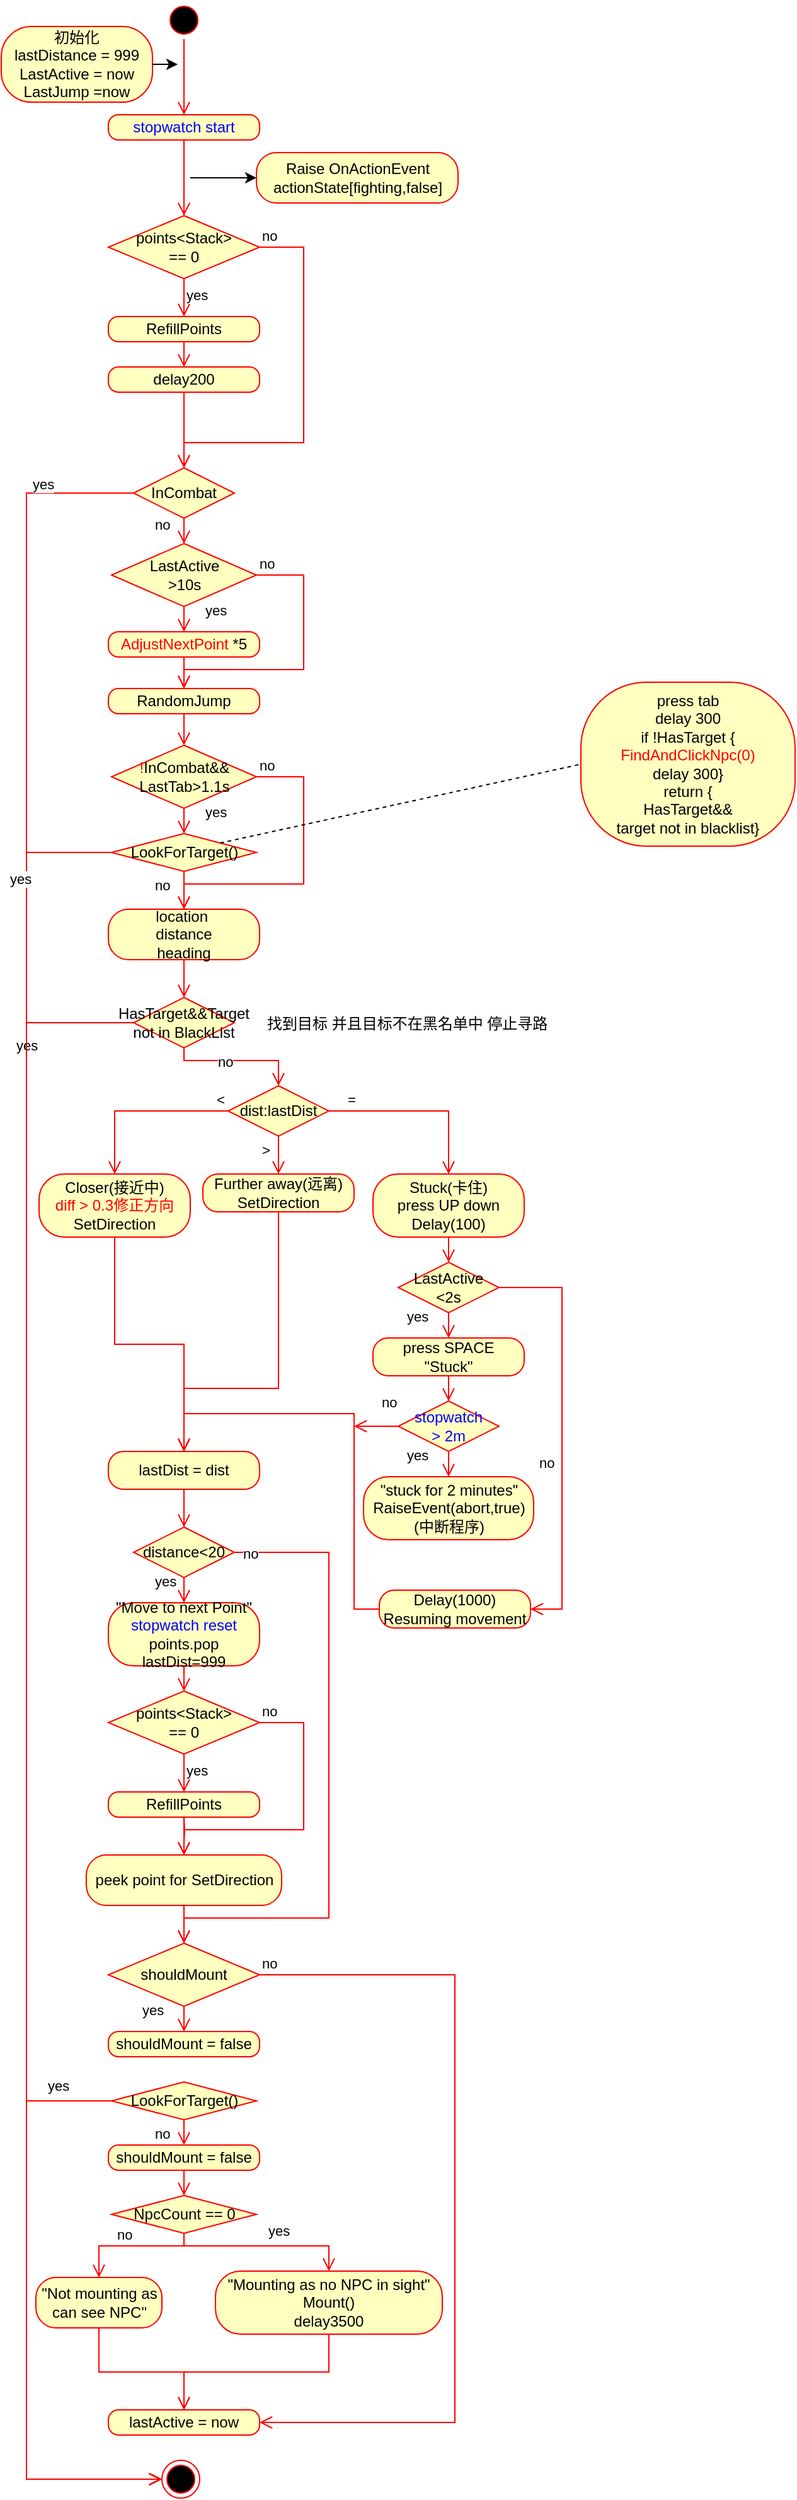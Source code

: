 <mxfile version="20.0.3" type="github">
  <diagram id="ruUxDeCmxzIVBXVWe9Fw" name="Page-1">
    <mxGraphModel dx="1422" dy="1931" grid="1" gridSize="10" guides="1" tooltips="1" connect="1" arrows="1" fold="1" page="1" pageScale="1" pageWidth="827" pageHeight="1169" math="0" shadow="0">
      <root>
        <mxCell id="0" />
        <mxCell id="1" parent="0" />
        <mxCell id="CKXDi1_KfP3rtoAK7Fg_-2" value="" style="ellipse;html=1;shape=startState;fillColor=#000000;strokeColor=#ff0000;" parent="1" vertex="1">
          <mxGeometry x="140" y="-140" width="30" height="30" as="geometry" />
        </mxCell>
        <mxCell id="CKXDi1_KfP3rtoAK7Fg_-3" value="" style="edgeStyle=orthogonalEdgeStyle;html=1;verticalAlign=bottom;endArrow=open;endSize=8;strokeColor=#ff0000;rounded=0;exitX=0.5;exitY=1;exitDx=0;exitDy=0;" parent="1" source="ZnrPJ7wRdeZ2f6bQmehd-1" edge="1">
          <mxGeometry relative="1" as="geometry">
            <mxPoint x="155" y="30" as="targetPoint" />
          </mxGeometry>
        </mxCell>
        <mxCell id="CKXDi1_KfP3rtoAK7Fg_-5" value="Raise&amp;nbsp;OnActionEvent&lt;br&gt;actionState[fighting,false]" style="rounded=1;whiteSpace=wrap;html=1;arcSize=40;fontColor=#000000;fillColor=#ffffc0;strokeColor=#ff0000;" parent="1" vertex="1">
          <mxGeometry x="212.5" y="-20" width="160" height="40" as="geometry" />
        </mxCell>
        <mxCell id="CKXDi1_KfP3rtoAK7Fg_-7" value="points&amp;lt;Stack&amp;gt; &lt;br&gt;== 0" style="rhombus;whiteSpace=wrap;html=1;fillColor=#ffffc0;strokeColor=#ff0000;" parent="1" vertex="1">
          <mxGeometry x="95" y="30" width="120" height="50" as="geometry" />
        </mxCell>
        <mxCell id="CKXDi1_KfP3rtoAK7Fg_-8" value="no" style="edgeStyle=orthogonalEdgeStyle;html=1;align=left;verticalAlign=bottom;endArrow=open;endSize=8;strokeColor=#ff0000;rounded=0;entryX=0.5;entryY=0;entryDx=0;entryDy=0;" parent="1" source="CKXDi1_KfP3rtoAK7Fg_-7" target="CKXDi1_KfP3rtoAK7Fg_-20" edge="1">
          <mxGeometry x="-1" relative="1" as="geometry">
            <mxPoint x="300" y="140" as="targetPoint" />
            <Array as="points">
              <mxPoint x="250" y="55" />
              <mxPoint x="250" y="210" />
              <mxPoint x="155" y="210" />
            </Array>
          </mxGeometry>
        </mxCell>
        <mxCell id="CKXDi1_KfP3rtoAK7Fg_-9" value="yes" style="edgeStyle=orthogonalEdgeStyle;html=1;align=left;verticalAlign=top;endArrow=open;endSize=8;strokeColor=#ff0000;rounded=0;entryX=0.5;entryY=0;entryDx=0;entryDy=0;" parent="1" source="CKXDi1_KfP3rtoAK7Fg_-7" target="CKXDi1_KfP3rtoAK7Fg_-10" edge="1">
          <mxGeometry x="-1" relative="1" as="geometry">
            <mxPoint x="155" y="140" as="targetPoint" />
          </mxGeometry>
        </mxCell>
        <mxCell id="CKXDi1_KfP3rtoAK7Fg_-10" value="RefillPoints" style="rounded=1;whiteSpace=wrap;html=1;arcSize=40;fontColor=#000000;fillColor=#ffffc0;strokeColor=#ff0000;" parent="1" vertex="1">
          <mxGeometry x="95" y="110" width="120" height="20" as="geometry" />
        </mxCell>
        <mxCell id="CKXDi1_KfP3rtoAK7Fg_-15" value="" style="edgeStyle=orthogonalEdgeStyle;html=1;verticalAlign=bottom;endArrow=open;endSize=8;strokeColor=#ff0000;rounded=0;entryX=0.5;entryY=0;entryDx=0;entryDy=0;entryPerimeter=0;exitX=0.5;exitY=1;exitDx=0;exitDy=0;" parent="1" edge="1" target="CKXDi1_KfP3rtoAK7Fg_-20" source="ZnrPJ7wRdeZ2f6bQmehd-5">
          <mxGeometry relative="1" as="geometry">
            <mxPoint x="155" y="220" as="targetPoint" />
            <mxPoint x="155" y="200" as="sourcePoint" />
          </mxGeometry>
        </mxCell>
        <mxCell id="CKXDi1_KfP3rtoAK7Fg_-20" value="InCombat" style="rhombus;whiteSpace=wrap;html=1;fillColor=#ffffc0;strokeColor=#ff0000;" parent="1" vertex="1">
          <mxGeometry x="115" y="230" width="80" height="40" as="geometry" />
        </mxCell>
        <mxCell id="CKXDi1_KfP3rtoAK7Fg_-21" value="no" style="edgeStyle=orthogonalEdgeStyle;html=1;align=left;verticalAlign=bottom;endArrow=open;endSize=8;strokeColor=#ff0000;rounded=0;entryX=0.5;entryY=0;entryDx=0;entryDy=0;" parent="1" source="CKXDi1_KfP3rtoAK7Fg_-20" target="CKXDi1_KfP3rtoAK7Fg_-24" edge="1">
          <mxGeometry x="0.333" y="-25" relative="1" as="geometry">
            <mxPoint x="290" y="330" as="targetPoint" />
            <Array as="points" />
            <mxPoint as="offset" />
          </mxGeometry>
        </mxCell>
        <mxCell id="CKXDi1_KfP3rtoAK7Fg_-22" value="yes" style="edgeStyle=orthogonalEdgeStyle;html=1;align=left;verticalAlign=top;endArrow=open;endSize=8;strokeColor=#ff0000;rounded=0;exitX=0;exitY=0.5;exitDx=0;exitDy=0;" parent="1" source="CKXDi1_KfP3rtoAK7Fg_-20" target="CKXDi1_KfP3rtoAK7Fg_-23" edge="1">
          <mxGeometry x="-0.907" y="-20" relative="1" as="geometry">
            <mxPoint x="50" y="230" as="targetPoint" />
            <Array as="points">
              <mxPoint x="30" y="250" />
              <mxPoint x="30" y="1825" />
            </Array>
            <mxPoint as="offset" />
          </mxGeometry>
        </mxCell>
        <mxCell id="CKXDi1_KfP3rtoAK7Fg_-23" value="" style="ellipse;html=1;shape=endState;fillColor=#000000;strokeColor=#ff0000;" parent="1" vertex="1">
          <mxGeometry x="137.5" y="1810" width="30" height="30" as="geometry" />
        </mxCell>
        <mxCell id="CKXDi1_KfP3rtoAK7Fg_-24" value="LastActive&lt;br&gt;&amp;gt;10s" style="rhombus;whiteSpace=wrap;html=1;fillColor=#ffffc0;strokeColor=#ff0000;" parent="1" vertex="1">
          <mxGeometry x="97.5" y="290" width="115" height="50" as="geometry" />
        </mxCell>
        <mxCell id="CKXDi1_KfP3rtoAK7Fg_-27" value="&lt;font color=&quot;#ff0000&quot;&gt;AdjustNextPoint&lt;/font&gt; *5" style="rounded=1;whiteSpace=wrap;html=1;arcSize=40;fontColor=#000000;fillColor=#ffffc0;strokeColor=#ff0000;" parent="1" vertex="1">
          <mxGeometry x="95" y="360" width="120" height="20" as="geometry" />
        </mxCell>
        <mxCell id="CKXDi1_KfP3rtoAK7Fg_-29" value="RandomJump" style="rounded=1;whiteSpace=wrap;html=1;arcSize=40;fontColor=#000000;fillColor=#ffffc0;strokeColor=#ff0000;" parent="1" vertex="1">
          <mxGeometry x="95" y="405" width="120" height="20" as="geometry" />
        </mxCell>
        <mxCell id="CKXDi1_KfP3rtoAK7Fg_-30" value="" style="edgeStyle=orthogonalEdgeStyle;html=1;verticalAlign=bottom;endArrow=open;endSize=8;strokeColor=#ff0000;rounded=0;entryX=0.5;entryY=0;entryDx=0;entryDy=0;exitX=0.5;exitY=1;exitDx=0;exitDy=0;" parent="1" source="CKXDi1_KfP3rtoAK7Fg_-27" target="CKXDi1_KfP3rtoAK7Fg_-29" edge="1">
          <mxGeometry relative="1" as="geometry">
            <mxPoint x="165" y="370" as="targetPoint" />
            <mxPoint x="165" y="350" as="sourcePoint" />
          </mxGeometry>
        </mxCell>
        <mxCell id="CKXDi1_KfP3rtoAK7Fg_-31" value="&lt;font color=&quot;#ff0000&quot;&gt;!&lt;/font&gt;InCombat&amp;amp;&amp;amp;&lt;br&gt;LastTab&amp;gt;1.1s" style="rhombus;whiteSpace=wrap;html=1;fillColor=#ffffc0;strokeColor=#ff0000;" parent="1" vertex="1">
          <mxGeometry x="97.5" y="450" width="115" height="50" as="geometry" />
        </mxCell>
        <mxCell id="CKXDi1_KfP3rtoAK7Fg_-33" value="" style="edgeStyle=orthogonalEdgeStyle;html=1;verticalAlign=bottom;endArrow=open;endSize=8;strokeColor=#ff0000;rounded=0;entryX=0.5;entryY=0;entryDx=0;entryDy=0;exitX=0.5;exitY=1;exitDx=0;exitDy=0;" parent="1" source="CKXDi1_KfP3rtoAK7Fg_-29" target="CKXDi1_KfP3rtoAK7Fg_-31" edge="1">
          <mxGeometry relative="1" as="geometry">
            <mxPoint x="165" y="415" as="targetPoint" />
            <mxPoint x="165" y="390" as="sourcePoint" />
          </mxGeometry>
        </mxCell>
        <mxCell id="CKXDi1_KfP3rtoAK7Fg_-35" value="HasTarget&amp;amp;&amp;amp;Target not in BlackList" style="rhombus;whiteSpace=wrap;html=1;fillColor=#ffffc0;strokeColor=#ff0000;" parent="1" vertex="1">
          <mxGeometry x="115" y="650" width="80" height="40" as="geometry" />
        </mxCell>
        <mxCell id="CKXDi1_KfP3rtoAK7Fg_-36" value="yes" style="edgeStyle=orthogonalEdgeStyle;html=1;align=left;verticalAlign=top;endArrow=open;endSize=8;strokeColor=#ff0000;rounded=0;exitX=0;exitY=0.5;exitDx=0;exitDy=0;entryX=0;entryY=0.5;entryDx=0;entryDy=0;" parent="1" source="CKXDi1_KfP3rtoAK7Fg_-35" target="CKXDi1_KfP3rtoAK7Fg_-23" edge="1">
          <mxGeometry x="-0.867" y="-10" relative="1" as="geometry">
            <mxPoint x="140" y="805" as="targetPoint" />
            <mxPoint x="125" y="250" as="sourcePoint" />
            <Array as="points">
              <mxPoint x="30" y="670" />
              <mxPoint x="30" y="1825" />
            </Array>
            <mxPoint as="offset" />
          </mxGeometry>
        </mxCell>
        <mxCell id="CKXDi1_KfP3rtoAK7Fg_-37" value="no" style="edgeStyle=orthogonalEdgeStyle;html=1;align=left;verticalAlign=bottom;endArrow=open;endSize=8;strokeColor=#ff0000;rounded=0;exitX=0.5;exitY=1;exitDx=0;exitDy=0;entryX=0.5;entryY=0;entryDx=0;entryDy=0;" parent="1" source="CKXDi1_KfP3rtoAK7Fg_-35" target="CKXDi1_KfP3rtoAK7Fg_-47" edge="1">
          <mxGeometry x="-0.333" y="-10" relative="1" as="geometry">
            <mxPoint x="230" y="710" as="targetPoint" />
            <mxPoint x="225" y="135" as="sourcePoint" />
            <Array as="points">
              <mxPoint x="155" y="700" />
              <mxPoint x="230" y="700" />
            </Array>
            <mxPoint as="offset" />
          </mxGeometry>
        </mxCell>
        <mxCell id="CKXDi1_KfP3rtoAK7Fg_-38" value="location&amp;nbsp;&lt;br&gt;distance&lt;br&gt;heading" style="rounded=1;whiteSpace=wrap;html=1;arcSize=40;fontColor=#000000;fillColor=#ffffc0;strokeColor=#ff0000;" parent="1" vertex="1">
          <mxGeometry x="95" y="580" width="120" height="40" as="geometry" />
        </mxCell>
        <mxCell id="CKXDi1_KfP3rtoAK7Fg_-40" value="" style="edgeStyle=orthogonalEdgeStyle;html=1;verticalAlign=bottom;endArrow=open;endSize=8;strokeColor=#ff0000;rounded=0;entryX=0.5;entryY=0;entryDx=0;entryDy=0;exitX=0.5;exitY=1;exitDx=0;exitDy=0;" parent="1" source="CKXDi1_KfP3rtoAK7Fg_-38" target="CKXDi1_KfP3rtoAK7Fg_-35" edge="1">
          <mxGeometry relative="1" as="geometry">
            <mxPoint x="175" y="540" as="targetPoint" />
            <mxPoint x="175" y="520" as="sourcePoint" />
          </mxGeometry>
        </mxCell>
        <mxCell id="CKXDi1_KfP3rtoAK7Fg_-41" value="" style="endArrow=classic;html=1;rounded=0;entryX=0;entryY=0.5;entryDx=0;entryDy=0;" parent="1" target="CKXDi1_KfP3rtoAK7Fg_-5" edge="1">
          <mxGeometry width="50" height="50" relative="1" as="geometry">
            <mxPoint x="160" as="sourcePoint" />
            <mxPoint x="560" y="100" as="targetPoint" />
            <Array as="points">
              <mxPoint x="170" />
            </Array>
          </mxGeometry>
        </mxCell>
        <mxCell id="CKXDi1_KfP3rtoAK7Fg_-42" value="初始化&lt;br&gt;lastDistance = 999&lt;br&gt;LastActive = now&lt;br&gt;LastJump =now" style="rounded=1;whiteSpace=wrap;html=1;arcSize=40;fontColor=#000000;fillColor=#ffffc0;strokeColor=#ff0000;" parent="1" vertex="1">
          <mxGeometry x="10" y="-120" width="120" height="60" as="geometry" />
        </mxCell>
        <mxCell id="CKXDi1_KfP3rtoAK7Fg_-43" value="" style="endArrow=classic;html=1;rounded=0;exitX=1;exitY=0.5;exitDx=0;exitDy=0;" parent="1" source="CKXDi1_KfP3rtoAK7Fg_-42" edge="1">
          <mxGeometry width="50" height="50" relative="1" as="geometry">
            <mxPoint x="170" as="sourcePoint" />
            <mxPoint x="150" y="-90" as="targetPoint" />
          </mxGeometry>
        </mxCell>
        <mxCell id="CKXDi1_KfP3rtoAK7Fg_-44" value="Further away(远离)&lt;br&gt;SetDirection" style="rounded=1;whiteSpace=wrap;html=1;arcSize=40;fontColor=#000000;fillColor=#ffffc0;strokeColor=#ff0000;" parent="1" vertex="1">
          <mxGeometry x="170" y="790" width="120" height="30" as="geometry" />
        </mxCell>
        <mxCell id="CKXDi1_KfP3rtoAK7Fg_-47" value="dist:lastDist" style="rhombus;whiteSpace=wrap;html=1;fillColor=#ffffc0;strokeColor=#ff0000;" parent="1" vertex="1">
          <mxGeometry x="190" y="720" width="80" height="40" as="geometry" />
        </mxCell>
        <mxCell id="CKXDi1_KfP3rtoAK7Fg_-48" value="&amp;gt;" style="edgeStyle=orthogonalEdgeStyle;html=1;align=left;verticalAlign=bottom;endArrow=open;endSize=8;strokeColor=#ff0000;rounded=0;exitX=0.5;exitY=1;exitDx=0;exitDy=0;" parent="1" source="CKXDi1_KfP3rtoAK7Fg_-47" edge="1">
          <mxGeometry x="0.333" y="-15" relative="1" as="geometry">
            <mxPoint x="230" y="790" as="targetPoint" />
            <mxPoint x="240" y="700" as="sourcePoint" />
            <Array as="points">
              <mxPoint x="230" y="790" />
              <mxPoint x="230" y="790" />
            </Array>
            <mxPoint as="offset" />
          </mxGeometry>
        </mxCell>
        <mxCell id="CKXDi1_KfP3rtoAK7Fg_-49" value="=" style="edgeStyle=orthogonalEdgeStyle;html=1;align=left;verticalAlign=bottom;endArrow=open;endSize=8;strokeColor=#ff0000;rounded=0;exitX=1;exitY=0.5;exitDx=0;exitDy=0;entryX=0.5;entryY=0;entryDx=0;entryDy=0;" parent="1" source="CKXDi1_KfP3rtoAK7Fg_-47" target="CKXDi1_KfP3rtoAK7Fg_-51" edge="1">
          <mxGeometry x="-0.818" relative="1" as="geometry">
            <mxPoint x="315" y="840" as="targetPoint" />
            <mxPoint x="240" y="770" as="sourcePoint" />
            <Array as="points">
              <mxPoint x="365" y="740" />
            </Array>
            <mxPoint as="offset" />
          </mxGeometry>
        </mxCell>
        <mxCell id="CKXDi1_KfP3rtoAK7Fg_-51" value="Stuck(卡住)&lt;br&gt;press UP down&lt;br&gt;Delay(100)" style="rounded=1;whiteSpace=wrap;html=1;arcSize=40;fontColor=#000000;fillColor=#ffffc0;strokeColor=#ff0000;" parent="1" vertex="1">
          <mxGeometry x="305" y="790" width="120" height="50" as="geometry" />
        </mxCell>
        <mxCell id="CKXDi1_KfP3rtoAK7Fg_-52" value="LastActive&lt;br&gt;&amp;lt;2s" style="rhombus;whiteSpace=wrap;html=1;fillColor=#ffffc0;strokeColor=#ff0000;" parent="1" vertex="1">
          <mxGeometry x="325" y="860" width="80" height="40" as="geometry" />
        </mxCell>
        <mxCell id="CKXDi1_KfP3rtoAK7Fg_-54" value="yes" style="edgeStyle=orthogonalEdgeStyle;html=1;align=left;verticalAlign=top;endArrow=open;endSize=8;strokeColor=#ff0000;rounded=0;exitX=0.5;exitY=1;exitDx=0;exitDy=0;entryX=0.5;entryY=0;entryDx=0;entryDy=0;" parent="1" source="CKXDi1_KfP3rtoAK7Fg_-52" target="CKXDi1_KfP3rtoAK7Fg_-55" edge="1">
          <mxGeometry x="-1" y="-36" relative="1" as="geometry">
            <mxPoint x="225" y="1065" as="targetPoint" />
            <mxPoint x="200" y="680" as="sourcePoint" />
            <Array as="points" />
            <mxPoint x="1" y="-10" as="offset" />
          </mxGeometry>
        </mxCell>
        <mxCell id="CKXDi1_KfP3rtoAK7Fg_-55" value="press SPACE&lt;br&gt;&quot;Stuck&quot;" style="rounded=1;whiteSpace=wrap;html=1;arcSize=40;fontColor=#000000;fillColor=#ffffc0;strokeColor=#ff0000;" parent="1" vertex="1">
          <mxGeometry x="305" y="920" width="120" height="30" as="geometry" />
        </mxCell>
        <mxCell id="CKXDi1_KfP3rtoAK7Fg_-57" value="Delay(1000)&lt;br&gt;Resuming movement" style="rounded=1;whiteSpace=wrap;html=1;arcSize=40;fontColor=#000000;fillColor=#ffffc0;strokeColor=#ff0000;" parent="1" vertex="1">
          <mxGeometry x="310" y="1120" width="120" height="30" as="geometry" />
        </mxCell>
        <mxCell id="CKXDi1_KfP3rtoAK7Fg_-58" value="no" style="edgeStyle=orthogonalEdgeStyle;html=1;align=left;verticalAlign=bottom;endArrow=open;endSize=8;strokeColor=#ff0000;rounded=0;entryX=1;entryY=0.5;entryDx=0;entryDy=0;exitX=1;exitY=0.5;exitDx=0;exitDy=0;" parent="1" source="CKXDi1_KfP3rtoAK7Fg_-52" target="CKXDi1_KfP3rtoAK7Fg_-57" edge="1">
          <mxGeometry x="0.198" y="-20" relative="1" as="geometry">
            <mxPoint x="455" y="970" as="targetPoint" />
            <mxPoint x="410" y="880" as="sourcePoint" />
            <Array as="points">
              <mxPoint x="455" y="880" />
              <mxPoint x="455" y="1135" />
            </Array>
            <mxPoint as="offset" />
          </mxGeometry>
        </mxCell>
        <mxCell id="CKXDi1_KfP3rtoAK7Fg_-59" value="&amp;lt;" style="edgeStyle=orthogonalEdgeStyle;html=1;align=left;verticalAlign=bottom;endArrow=open;endSize=8;strokeColor=#ff0000;rounded=0;exitX=0;exitY=0.5;exitDx=0;exitDy=0;entryX=0.5;entryY=0;entryDx=0;entryDy=0;" parent="1" source="CKXDi1_KfP3rtoAK7Fg_-47" target="CKXDi1_KfP3rtoAK7Fg_-60" edge="1">
          <mxGeometry x="-0.844" relative="1" as="geometry">
            <mxPoint x="120" y="780" as="targetPoint" />
            <mxPoint x="280" y="750" as="sourcePoint" />
            <Array as="points">
              <mxPoint x="100" y="740" />
            </Array>
            <mxPoint as="offset" />
          </mxGeometry>
        </mxCell>
        <mxCell id="CKXDi1_KfP3rtoAK7Fg_-60" value="Closer(接近中)&lt;br&gt;&lt;font color=&quot;#ff0000&quot;&gt;diff &amp;gt; 0.3修正方向&lt;/font&gt;&lt;br&gt;SetDirection" style="rounded=1;whiteSpace=wrap;html=1;arcSize=40;fontColor=#000000;fillColor=#ffffc0;strokeColor=#ff0000;" parent="1" vertex="1">
          <mxGeometry x="40" y="790" width="120" height="50" as="geometry" />
        </mxCell>
        <mxCell id="CKXDi1_KfP3rtoAK7Fg_-61" value="lastDist =&amp;nbsp;dist" style="rounded=1;whiteSpace=wrap;html=1;arcSize=40;fontColor=#000000;fillColor=#ffffc0;strokeColor=#ff0000;" parent="1" vertex="1">
          <mxGeometry x="95" y="1010" width="120" height="30" as="geometry" />
        </mxCell>
        <mxCell id="CKXDi1_KfP3rtoAK7Fg_-64" value="" style="edgeStyle=orthogonalEdgeStyle;html=1;verticalAlign=bottom;endArrow=open;endSize=8;strokeColor=#ff0000;rounded=0;fontColor=#FF0000;exitX=0.5;exitY=1;exitDx=0;exitDy=0;entryX=0.5;entryY=0;entryDx=0;entryDy=0;" parent="1" source="CKXDi1_KfP3rtoAK7Fg_-60" target="CKXDi1_KfP3rtoAK7Fg_-61" edge="1">
          <mxGeometry relative="1" as="geometry">
            <mxPoint x="340" y="1140" as="targetPoint" />
            <mxPoint x="340" y="1070" as="sourcePoint" />
          </mxGeometry>
        </mxCell>
        <mxCell id="CKXDi1_KfP3rtoAK7Fg_-65" value="" style="edgeStyle=orthogonalEdgeStyle;html=1;verticalAlign=bottom;endArrow=open;endSize=8;strokeColor=#ff0000;rounded=0;fontColor=#FF0000;exitX=0.5;exitY=1;exitDx=0;exitDy=0;entryX=0.5;entryY=0;entryDx=0;entryDy=0;" parent="1" source="CKXDi1_KfP3rtoAK7Fg_-44" target="CKXDi1_KfP3rtoAK7Fg_-61" edge="1">
          <mxGeometry relative="1" as="geometry">
            <mxPoint x="350" y="1150" as="targetPoint" />
            <mxPoint x="350" y="1080" as="sourcePoint" />
            <Array as="points">
              <mxPoint x="230" y="960" />
              <mxPoint x="155" y="960" />
            </Array>
          </mxGeometry>
        </mxCell>
        <mxCell id="CKXDi1_KfP3rtoAK7Fg_-66" value="" style="edgeStyle=orthogonalEdgeStyle;html=1;verticalAlign=bottom;endArrow=open;endSize=8;strokeColor=#ff0000;rounded=0;fontColor=#FF0000;exitX=0;exitY=0.5;exitDx=0;exitDy=0;" parent="1" source="CKXDi1_KfP3rtoAK7Fg_-57" target="CKXDi1_KfP3rtoAK7Fg_-61" edge="1">
          <mxGeometry relative="1" as="geometry">
            <mxPoint x="170" y="980" as="targetPoint" />
            <mxPoint x="360" y="1090" as="sourcePoint" />
            <Array as="points">
              <mxPoint x="290" y="1135" />
              <mxPoint x="290" y="980" />
              <mxPoint x="155" y="980" />
            </Array>
          </mxGeometry>
        </mxCell>
        <mxCell id="CKXDi1_KfP3rtoAK7Fg_-68" value="&quot;Move to next Point&quot;&lt;br&gt;&lt;font color=&quot;#0000ff&quot;&gt;stopwatch reset&lt;/font&gt;&lt;br&gt;points.pop&lt;br&gt;lastDist=999" style="rounded=1;whiteSpace=wrap;html=1;arcSize=40;fontColor=#000000;fillColor=#ffffc0;strokeColor=#ff0000;" parent="1" vertex="1">
          <mxGeometry x="95" y="1130" width="120" height="50" as="geometry" />
        </mxCell>
        <mxCell id="HTAWQPIuiPFo6x15-_HH-1" value="distance&amp;lt;20" style="rhombus;whiteSpace=wrap;html=1;fillColor=#ffffc0;strokeColor=#ff0000;" parent="1" vertex="1">
          <mxGeometry x="115" y="1070" width="80" height="40" as="geometry" />
        </mxCell>
        <mxCell id="HTAWQPIuiPFo6x15-_HH-3" value="yes" style="edgeStyle=orthogonalEdgeStyle;html=1;align=left;verticalAlign=top;endArrow=open;endSize=8;strokeColor=#ff0000;rounded=0;exitX=0.5;exitY=1;exitDx=0;exitDy=0;entryX=0.5;entryY=0;entryDx=0;entryDy=0;" parent="1" source="HTAWQPIuiPFo6x15-_HH-1" target="CKXDi1_KfP3rtoAK7Fg_-68" edge="1">
          <mxGeometry x="-1" y="-27" relative="1" as="geometry">
            <mxPoint x="152.5" y="1335" as="targetPoint" />
            <mxPoint x="125" y="680" as="sourcePoint" />
            <Array as="points">
              <mxPoint x="155" y="1120" />
              <mxPoint x="155" y="1120" />
            </Array>
            <mxPoint x="2" y="-10" as="offset" />
          </mxGeometry>
        </mxCell>
        <mxCell id="HTAWQPIuiPFo6x15-_HH-4" value="" style="edgeStyle=orthogonalEdgeStyle;html=1;verticalAlign=bottom;endArrow=open;endSize=8;strokeColor=#ff0000;rounded=0;fontColor=#FF0000;exitX=0.5;exitY=1;exitDx=0;exitDy=0;entryX=0.5;entryY=0;entryDx=0;entryDy=0;" parent="1" source="CKXDi1_KfP3rtoAK7Fg_-61" target="HTAWQPIuiPFo6x15-_HH-1" edge="1">
          <mxGeometry relative="1" as="geometry">
            <mxPoint x="165" y="1020" as="targetPoint" />
            <mxPoint x="240" y="830" as="sourcePoint" />
            <Array as="points">
              <mxPoint x="155" y="1060" />
              <mxPoint x="155" y="1060" />
            </Array>
          </mxGeometry>
        </mxCell>
        <mxCell id="HTAWQPIuiPFo6x15-_HH-5" value="no" style="edgeStyle=orthogonalEdgeStyle;html=1;align=left;verticalAlign=bottom;endArrow=open;endSize=8;strokeColor=#ff0000;rounded=0;exitX=1;exitY=0.5;exitDx=0;exitDy=0;entryX=0.5;entryY=0;entryDx=0;entryDy=0;" parent="1" source="HTAWQPIuiPFo6x15-_HH-1" target="ZnrPJ7wRdeZ2f6bQmehd-26" edge="1">
          <mxGeometry x="-0.982" y="-10" relative="1" as="geometry">
            <mxPoint x="220" y="1330" as="targetPoint" />
            <mxPoint x="409" y="894" as="sourcePoint" />
            <Array as="points">
              <mxPoint x="270" y="1090" />
              <mxPoint x="270" y="1380" />
              <mxPoint x="155" y="1380" />
            </Array>
            <mxPoint as="offset" />
          </mxGeometry>
        </mxCell>
        <mxCell id="HTAWQPIuiPFo6x15-_HH-6" value="points&amp;lt;Stack&amp;gt; &lt;br&gt;== 0" style="rhombus;whiteSpace=wrap;html=1;fillColor=#ffffc0;strokeColor=#ff0000;" parent="1" vertex="1">
          <mxGeometry x="95" y="1200" width="120" height="50" as="geometry" />
        </mxCell>
        <mxCell id="HTAWQPIuiPFo6x15-_HH-7" value="no" style="edgeStyle=orthogonalEdgeStyle;html=1;align=left;verticalAlign=bottom;endArrow=open;endSize=8;strokeColor=#ff0000;rounded=0;startArrow=none;exitX=1;exitY=0.5;exitDx=0;exitDy=0;" parent="1" source="HTAWQPIuiPFo6x15-_HH-6" edge="1">
          <mxGeometry x="-1" relative="1" as="geometry">
            <mxPoint x="155" y="1330" as="targetPoint" />
            <Array as="points">
              <mxPoint x="250" y="1225" />
              <mxPoint x="250" y="1310" />
            </Array>
            <mxPoint x="220" y="1220" as="sourcePoint" />
          </mxGeometry>
        </mxCell>
        <mxCell id="HTAWQPIuiPFo6x15-_HH-8" value="yes" style="edgeStyle=orthogonalEdgeStyle;html=1;align=left;verticalAlign=top;endArrow=open;endSize=8;strokeColor=#ff0000;rounded=0;entryX=0.5;entryY=0;entryDx=0;entryDy=0;" parent="1" source="HTAWQPIuiPFo6x15-_HH-6" target="HTAWQPIuiPFo6x15-_HH-9" edge="1">
          <mxGeometry x="-1" relative="1" as="geometry">
            <mxPoint x="157.5" y="1310" as="targetPoint" />
          </mxGeometry>
        </mxCell>
        <mxCell id="HTAWQPIuiPFo6x15-_HH-9" value="RefillPoints" style="rounded=1;whiteSpace=wrap;html=1;arcSize=40;fontColor=#000000;fillColor=#ffffc0;strokeColor=#ff0000;" parent="1" vertex="1">
          <mxGeometry x="95" y="1280" width="120" height="20" as="geometry" />
        </mxCell>
        <mxCell id="HTAWQPIuiPFo6x15-_HH-10" value="" style="edgeStyle=orthogonalEdgeStyle;html=1;verticalAlign=bottom;endArrow=open;endSize=8;strokeColor=#ff0000;rounded=0;fontColor=#FF0000;exitX=0.5;exitY=1;exitDx=0;exitDy=0;entryX=0.5;entryY=0;entryDx=0;entryDy=0;" parent="1" source="CKXDi1_KfP3rtoAK7Fg_-68" target="HTAWQPIuiPFo6x15-_HH-6" edge="1">
          <mxGeometry relative="1" as="geometry">
            <mxPoint x="154.5" y="1210" as="targetPoint" />
            <mxPoint x="154.5" y="1180" as="sourcePoint" />
            <Array as="points">
              <mxPoint x="155" y="1200" />
              <mxPoint x="155" y="1200" />
            </Array>
          </mxGeometry>
        </mxCell>
        <mxCell id="HTAWQPIuiPFo6x15-_HH-11" value="lastActive = now" style="rounded=1;whiteSpace=wrap;html=1;arcSize=40;fontColor=#000000;fillColor=#ffffc0;strokeColor=#ff0000;" parent="1" vertex="1">
          <mxGeometry x="95" y="1770" width="120" height="20" as="geometry" />
        </mxCell>
        <mxCell id="HTAWQPIuiPFo6x15-_HH-13" value="peek point for SetDirection" style="rounded=1;whiteSpace=wrap;html=1;arcSize=40;fontColor=#000000;fillColor=#ffffc0;strokeColor=#ff0000;" parent="1" vertex="1">
          <mxGeometry x="77.5" y="1330" width="155" height="40" as="geometry" />
        </mxCell>
        <mxCell id="u_6vggPgkST0EcEu8lMY-1" value="找到目标 并且目标不在黑名单中 停止寻路" style="text;strokeColor=none;fillColor=none;align=left;verticalAlign=top;spacingLeft=4;spacingRight=4;overflow=hidden;rotatable=0;points=[[0,0.5],[1,0.5]];portConstraint=eastwest;" parent="1" vertex="1">
          <mxGeometry x="215" y="657" width="235" height="26" as="geometry" />
        </mxCell>
        <mxCell id="ZnrPJ7wRdeZ2f6bQmehd-1" value="&lt;font color=&quot;#0000ff&quot;&gt;stopwatch start&lt;/font&gt;" style="rounded=1;whiteSpace=wrap;html=1;arcSize=40;fontColor=#000000;fillColor=#ffffc0;strokeColor=#ff0000;" vertex="1" parent="1">
          <mxGeometry x="95" y="-50" width="120" height="20" as="geometry" />
        </mxCell>
        <mxCell id="ZnrPJ7wRdeZ2f6bQmehd-2" value="" style="edgeStyle=orthogonalEdgeStyle;html=1;verticalAlign=bottom;endArrow=open;endSize=8;strokeColor=#ff0000;rounded=0;exitX=0.5;exitY=1;exitDx=0;exitDy=0;entryX=0.5;entryY=0;entryDx=0;entryDy=0;" edge="1" parent="1" source="CKXDi1_KfP3rtoAK7Fg_-2" target="ZnrPJ7wRdeZ2f6bQmehd-1">
          <mxGeometry relative="1" as="geometry">
            <mxPoint x="155" y="20" as="targetPoint" />
            <mxPoint x="165" y="50" as="sourcePoint" />
          </mxGeometry>
        </mxCell>
        <mxCell id="ZnrPJ7wRdeZ2f6bQmehd-3" value="yes" style="edgeStyle=orthogonalEdgeStyle;html=1;align=left;verticalAlign=top;endArrow=open;endSize=8;strokeColor=#ff0000;rounded=0;entryX=0.5;entryY=0;entryDx=0;entryDy=0;exitX=0.5;exitY=1;exitDx=0;exitDy=0;" edge="1" parent="1" source="CKXDi1_KfP3rtoAK7Fg_-24" target="CKXDi1_KfP3rtoAK7Fg_-27">
          <mxGeometry x="-1" y="18" relative="1" as="geometry">
            <mxPoint x="165" y="190" as="targetPoint" />
            <mxPoint x="340" y="260" as="sourcePoint" />
            <Array as="points" />
            <mxPoint x="-3" y="-10" as="offset" />
          </mxGeometry>
        </mxCell>
        <mxCell id="ZnrPJ7wRdeZ2f6bQmehd-4" value="no" style="edgeStyle=orthogonalEdgeStyle;html=1;align=left;verticalAlign=bottom;endArrow=open;endSize=8;strokeColor=#ff0000;rounded=0;exitX=1;exitY=0.5;exitDx=0;exitDy=0;entryX=0.5;entryY=0;entryDx=0;entryDy=0;" edge="1" parent="1" source="CKXDi1_KfP3rtoAK7Fg_-24" target="CKXDi1_KfP3rtoAK7Fg_-29">
          <mxGeometry x="-1" relative="1" as="geometry">
            <mxPoint x="155" y="400" as="targetPoint" />
            <Array as="points">
              <mxPoint x="250" y="315" />
              <mxPoint x="250" y="390" />
              <mxPoint x="155" y="390" />
            </Array>
            <mxPoint x="225" y="135" as="sourcePoint" />
          </mxGeometry>
        </mxCell>
        <mxCell id="ZnrPJ7wRdeZ2f6bQmehd-5" value="delay200" style="rounded=1;whiteSpace=wrap;html=1;arcSize=40;fontColor=#000000;fillColor=#ffffc0;strokeColor=#ff0000;" vertex="1" parent="1">
          <mxGeometry x="95" y="150" width="120" height="20" as="geometry" />
        </mxCell>
        <mxCell id="ZnrPJ7wRdeZ2f6bQmehd-6" value="" style="edgeStyle=orthogonalEdgeStyle;html=1;verticalAlign=bottom;endArrow=open;endSize=8;strokeColor=#ff0000;rounded=0;exitX=0.5;exitY=1;exitDx=0;exitDy=0;" edge="1" parent="1" source="CKXDi1_KfP3rtoAK7Fg_-10">
          <mxGeometry relative="1" as="geometry">
            <mxPoint x="155" y="150" as="targetPoint" />
            <mxPoint x="165" y="180" as="sourcePoint" />
          </mxGeometry>
        </mxCell>
        <mxCell id="ZnrPJ7wRdeZ2f6bQmehd-7" value="yes" style="edgeStyle=orthogonalEdgeStyle;html=1;align=left;verticalAlign=top;endArrow=open;endSize=8;strokeColor=#ff0000;rounded=0;entryX=0.5;entryY=0;entryDx=0;entryDy=0;exitX=0.5;exitY=1;exitDx=0;exitDy=0;" edge="1" parent="1" source="CKXDi1_KfP3rtoAK7Fg_-31">
          <mxGeometry x="-1" y="18" relative="1" as="geometry">
            <mxPoint x="155" y="520" as="targetPoint" />
            <mxPoint x="165" y="350" as="sourcePoint" />
            <Array as="points" />
            <mxPoint x="-3" y="-10" as="offset" />
          </mxGeometry>
        </mxCell>
        <mxCell id="ZnrPJ7wRdeZ2f6bQmehd-8" value="no" style="edgeStyle=orthogonalEdgeStyle;html=1;align=left;verticalAlign=bottom;endArrow=open;endSize=8;strokeColor=#ff0000;rounded=0;exitX=1;exitY=0.5;exitDx=0;exitDy=0;entryX=0.5;entryY=0;entryDx=0;entryDy=0;" edge="1" parent="1" source="CKXDi1_KfP3rtoAK7Fg_-31" target="CKXDi1_KfP3rtoAK7Fg_-38">
          <mxGeometry x="-1" relative="1" as="geometry">
            <mxPoint x="165" y="415" as="targetPoint" />
            <Array as="points">
              <mxPoint x="250" y="475" />
              <mxPoint x="250" y="560" />
              <mxPoint x="155" y="560" />
            </Array>
            <mxPoint x="222.5" y="325" as="sourcePoint" />
          </mxGeometry>
        </mxCell>
        <mxCell id="ZnrPJ7wRdeZ2f6bQmehd-9" value="press tab&lt;br&gt;delay 300&lt;br&gt;if !HasTarget {&lt;br&gt;&lt;font color=&quot;#ff0000&quot;&gt;FindAndClickNpc(0)&lt;/font&gt;&lt;br&gt;delay 300}&lt;br&gt;return {&lt;br&gt;HasTarget&amp;amp;&amp;amp;&lt;br&gt;target not in blacklist}" style="rounded=1;whiteSpace=wrap;html=1;arcSize=40;fontColor=#000000;fillColor=#ffffc0;strokeColor=#ff0000;" vertex="1" parent="1">
          <mxGeometry x="470" y="400" width="170" height="130" as="geometry" />
        </mxCell>
        <mxCell id="ZnrPJ7wRdeZ2f6bQmehd-10" value="LookForTarget()" style="rhombus;whiteSpace=wrap;html=1;fillColor=#ffffc0;strokeColor=#ff0000;" vertex="1" parent="1">
          <mxGeometry x="97.5" y="520" width="115" height="30" as="geometry" />
        </mxCell>
        <mxCell id="ZnrPJ7wRdeZ2f6bQmehd-12" value="" style="endArrow=none;dashed=1;html=1;rounded=0;fontColor=#FF0000;exitX=1;exitY=0;exitDx=0;exitDy=0;entryX=0;entryY=0.5;entryDx=0;entryDy=0;" edge="1" parent="1" source="ZnrPJ7wRdeZ2f6bQmehd-10" target="ZnrPJ7wRdeZ2f6bQmehd-9">
          <mxGeometry width="50" height="50" relative="1" as="geometry">
            <mxPoint x="400" y="600" as="sourcePoint" />
            <mxPoint x="450" y="550" as="targetPoint" />
          </mxGeometry>
        </mxCell>
        <mxCell id="ZnrPJ7wRdeZ2f6bQmehd-13" value="yes" style="edgeStyle=orthogonalEdgeStyle;html=1;align=left;verticalAlign=top;endArrow=open;endSize=8;strokeColor=#ff0000;rounded=0;entryX=0;entryY=0.5;entryDx=0;entryDy=0;exitX=0;exitY=0.5;exitDx=0;exitDy=0;" edge="1" parent="1" source="ZnrPJ7wRdeZ2f6bQmehd-10" target="CKXDi1_KfP3rtoAK7Fg_-23">
          <mxGeometry x="-0.897" y="-15" relative="1" as="geometry">
            <mxPoint x="165" y="530" as="targetPoint" />
            <mxPoint x="165" y="510" as="sourcePoint" />
            <Array as="points">
              <mxPoint x="30" y="535" />
              <mxPoint x="30" y="1825" />
            </Array>
            <mxPoint as="offset" />
          </mxGeometry>
        </mxCell>
        <mxCell id="ZnrPJ7wRdeZ2f6bQmehd-14" value="no" style="edgeStyle=orthogonalEdgeStyle;html=1;align=left;verticalAlign=bottom;endArrow=open;endSize=8;strokeColor=#ff0000;rounded=0;exitX=0.5;exitY=1;exitDx=0;exitDy=0;entryX=0.5;entryY=0;entryDx=0;entryDy=0;" edge="1" parent="1" source="ZnrPJ7wRdeZ2f6bQmehd-10" target="CKXDi1_KfP3rtoAK7Fg_-38">
          <mxGeometry x="0.333" y="-25" relative="1" as="geometry">
            <mxPoint x="165" y="590" as="targetPoint" />
            <Array as="points">
              <mxPoint x="155" y="570" />
              <mxPoint x="155" y="570" />
            </Array>
            <mxPoint x="222.5" y="485" as="sourcePoint" />
            <mxPoint as="offset" />
          </mxGeometry>
        </mxCell>
        <mxCell id="ZnrPJ7wRdeZ2f6bQmehd-15" value="&lt;font color=&quot;#0000ff&quot;&gt;stopwatch &lt;br&gt;&amp;gt; 2m&lt;/font&gt;" style="rhombus;whiteSpace=wrap;html=1;fillColor=#ffffc0;strokeColor=#ff0000;" vertex="1" parent="1">
          <mxGeometry x="325" y="970" width="80" height="40" as="geometry" />
        </mxCell>
        <mxCell id="ZnrPJ7wRdeZ2f6bQmehd-17" value="" style="edgeStyle=orthogonalEdgeStyle;html=1;verticalAlign=bottom;endArrow=open;endSize=8;strokeColor=#ff0000;rounded=0;exitX=0.5;exitY=1;exitDx=0;exitDy=0;entryX=0.5;entryY=0;entryDx=0;entryDy=0;" edge="1" parent="1" source="CKXDi1_KfP3rtoAK7Fg_-55" target="ZnrPJ7wRdeZ2f6bQmehd-15">
          <mxGeometry relative="1" as="geometry">
            <mxPoint x="375" y="930" as="targetPoint" />
            <mxPoint x="375" y="910" as="sourcePoint" />
            <Array as="points" />
          </mxGeometry>
        </mxCell>
        <mxCell id="ZnrPJ7wRdeZ2f6bQmehd-18" value="" style="edgeStyle=orthogonalEdgeStyle;html=1;verticalAlign=bottom;endArrow=open;endSize=8;strokeColor=#ff0000;rounded=0;exitX=0.5;exitY=1;exitDx=0;exitDy=0;entryX=0.5;entryY=0;entryDx=0;entryDy=0;" edge="1" parent="1" source="CKXDi1_KfP3rtoAK7Fg_-51" target="CKXDi1_KfP3rtoAK7Fg_-52">
          <mxGeometry relative="1" as="geometry">
            <mxPoint x="375" y="980" as="targetPoint" />
            <mxPoint x="375" y="960" as="sourcePoint" />
            <Array as="points" />
          </mxGeometry>
        </mxCell>
        <mxCell id="ZnrPJ7wRdeZ2f6bQmehd-19" value="&quot;stuck for 2 minutes&quot;&lt;br&gt;RaiseEvent(abort,true)&lt;br&gt;(中断程序)" style="rounded=1;whiteSpace=wrap;html=1;arcSize=40;fontColor=#000000;fillColor=#ffffc0;strokeColor=#ff0000;" vertex="1" parent="1">
          <mxGeometry x="297.5" y="1030" width="135" height="50" as="geometry" />
        </mxCell>
        <mxCell id="ZnrPJ7wRdeZ2f6bQmehd-21" value="yes" style="edgeStyle=orthogonalEdgeStyle;html=1;align=left;verticalAlign=top;endArrow=open;endSize=8;strokeColor=#ff0000;rounded=0;exitX=0.5;exitY=1;exitDx=0;exitDy=0;entryX=0.5;entryY=0;entryDx=0;entryDy=0;" edge="1" parent="1" source="ZnrPJ7wRdeZ2f6bQmehd-15" target="ZnrPJ7wRdeZ2f6bQmehd-19">
          <mxGeometry x="-1" y="-36" relative="1" as="geometry">
            <mxPoint x="375" y="930" as="targetPoint" />
            <mxPoint x="375" y="910" as="sourcePoint" />
            <Array as="points" />
            <mxPoint x="1" y="-10" as="offset" />
          </mxGeometry>
        </mxCell>
        <mxCell id="ZnrPJ7wRdeZ2f6bQmehd-26" value="shouldMount" style="rhombus;whiteSpace=wrap;html=1;fillColor=#ffffc0;strokeColor=#ff0000;" vertex="1" parent="1">
          <mxGeometry x="95" y="1400" width="120" height="50" as="geometry" />
        </mxCell>
        <mxCell id="ZnrPJ7wRdeZ2f6bQmehd-27" value="LookForTarget()" style="rhombus;whiteSpace=wrap;html=1;fillColor=#ffffc0;strokeColor=#ff0000;" vertex="1" parent="1">
          <mxGeometry x="97.5" y="1510" width="115" height="30" as="geometry" />
        </mxCell>
        <mxCell id="ZnrPJ7wRdeZ2f6bQmehd-28" value="yes" style="edgeStyle=orthogonalEdgeStyle;html=1;align=left;verticalAlign=top;endArrow=open;endSize=8;strokeColor=#ff0000;rounded=0;exitX=0;exitY=0.5;exitDx=0;exitDy=0;" edge="1" parent="1" source="ZnrPJ7wRdeZ2f6bQmehd-27" target="CKXDi1_KfP3rtoAK7Fg_-23">
          <mxGeometry x="-0.778" y="-25" relative="1" as="geometry">
            <mxPoint x="165" y="1290" as="targetPoint" />
            <mxPoint x="165" y="1260" as="sourcePoint" />
            <Array as="points">
              <mxPoint x="30" y="1525" />
              <mxPoint x="30" y="1825" />
            </Array>
            <mxPoint as="offset" />
          </mxGeometry>
        </mxCell>
        <mxCell id="ZnrPJ7wRdeZ2f6bQmehd-30" value="shouldMount = false" style="rounded=1;whiteSpace=wrap;html=1;arcSize=40;fontColor=#000000;fillColor=#ffffc0;strokeColor=#ff0000;" vertex="1" parent="1">
          <mxGeometry x="95" y="1470" width="120" height="20" as="geometry" />
        </mxCell>
        <mxCell id="ZnrPJ7wRdeZ2f6bQmehd-31" value="yes" style="edgeStyle=orthogonalEdgeStyle;html=1;align=left;verticalAlign=top;endArrow=open;endSize=8;strokeColor=#ff0000;rounded=0;exitX=0.5;exitY=1;exitDx=0;exitDy=0;" edge="1" parent="1" source="ZnrPJ7wRdeZ2f6bQmehd-26">
          <mxGeometry x="-1" y="-36" relative="1" as="geometry">
            <mxPoint x="155" y="1470" as="targetPoint" />
            <mxPoint x="105" y="1545" as="sourcePoint" />
            <Array as="points">
              <mxPoint x="155" y="1470" />
              <mxPoint x="155" y="1470" />
            </Array>
            <mxPoint x="1" y="-10" as="offset" />
          </mxGeometry>
        </mxCell>
        <mxCell id="ZnrPJ7wRdeZ2f6bQmehd-32" value="no" style="edgeStyle=orthogonalEdgeStyle;html=1;align=left;verticalAlign=bottom;endArrow=open;endSize=8;strokeColor=#ff0000;rounded=0;startArrow=none;exitX=1;exitY=0.5;exitDx=0;exitDy=0;entryX=1;entryY=0.5;entryDx=0;entryDy=0;" edge="1" parent="1" source="ZnrPJ7wRdeZ2f6bQmehd-26" target="HTAWQPIuiPFo6x15-_HH-11">
          <mxGeometry x="-1" relative="1" as="geometry">
            <mxPoint x="242.5" y="1350" as="targetPoint" />
            <Array as="points">
              <mxPoint x="370" y="1425" />
              <mxPoint x="370" y="1780" />
            </Array>
            <mxPoint x="225" y="1235" as="sourcePoint" />
          </mxGeometry>
        </mxCell>
        <mxCell id="ZnrPJ7wRdeZ2f6bQmehd-35" value="shouldMount = false" style="rounded=1;whiteSpace=wrap;html=1;arcSize=40;fontColor=#000000;fillColor=#ffffc0;strokeColor=#ff0000;" vertex="1" parent="1">
          <mxGeometry x="95" y="1560" width="120" height="20" as="geometry" />
        </mxCell>
        <mxCell id="ZnrPJ7wRdeZ2f6bQmehd-38" value="no" style="edgeStyle=orthogonalEdgeStyle;html=1;align=left;verticalAlign=bottom;endArrow=open;endSize=8;strokeColor=#ff0000;rounded=0;startArrow=none;exitX=0.5;exitY=1;exitDx=0;exitDy=0;entryX=0.5;entryY=0;entryDx=0;entryDy=0;" edge="1" parent="1" source="ZnrPJ7wRdeZ2f6bQmehd-27" target="ZnrPJ7wRdeZ2f6bQmehd-35">
          <mxGeometry x="1" y="-25" relative="1" as="geometry">
            <mxPoint x="180" y="1640" as="targetPoint" />
            <Array as="points">
              <mxPoint x="155" y="1540" />
              <mxPoint x="155" y="1540" />
            </Array>
            <mxPoint x="225" y="1435" as="sourcePoint" />
            <mxPoint as="offset" />
          </mxGeometry>
        </mxCell>
        <mxCell id="ZnrPJ7wRdeZ2f6bQmehd-39" value="NpcCount == 0" style="rhombus;whiteSpace=wrap;html=1;fillColor=#ffffc0;strokeColor=#ff0000;" vertex="1" parent="1">
          <mxGeometry x="97.5" y="1600" width="115" height="30" as="geometry" />
        </mxCell>
        <mxCell id="ZnrPJ7wRdeZ2f6bQmehd-40" value="&quot;Not mounting as can see NPC&quot;" style="rounded=1;whiteSpace=wrap;html=1;arcSize=40;fontColor=#000000;fillColor=#ffffc0;strokeColor=#ff0000;" vertex="1" parent="1">
          <mxGeometry x="37.5" y="1665" width="100" height="40" as="geometry" />
        </mxCell>
        <mxCell id="ZnrPJ7wRdeZ2f6bQmehd-41" value="&quot;Mounting as no NPC in sight&quot;&lt;br&gt;Mount()&lt;br&gt;delay3500" style="rounded=1;whiteSpace=wrap;html=1;arcSize=40;fontColor=#000000;fillColor=#ffffc0;strokeColor=#ff0000;" vertex="1" parent="1">
          <mxGeometry x="180" y="1660" width="180" height="50" as="geometry" />
        </mxCell>
        <mxCell id="ZnrPJ7wRdeZ2f6bQmehd-42" value="yes" style="edgeStyle=orthogonalEdgeStyle;html=1;align=left;verticalAlign=top;endArrow=open;endSize=8;strokeColor=#ff0000;rounded=0;exitX=0.5;exitY=1;exitDx=0;exitDy=0;entryX=0.5;entryY=0;entryDx=0;entryDy=0;" edge="1" parent="1" source="ZnrPJ7wRdeZ2f6bQmehd-39" target="ZnrPJ7wRdeZ2f6bQmehd-41">
          <mxGeometry x="0.035" y="25" relative="1" as="geometry">
            <mxPoint x="165" y="1480" as="targetPoint" />
            <mxPoint x="165" y="1460" as="sourcePoint" />
            <Array as="points">
              <mxPoint x="155" y="1640" />
              <mxPoint x="270" y="1640" />
            </Array>
            <mxPoint as="offset" />
          </mxGeometry>
        </mxCell>
        <mxCell id="ZnrPJ7wRdeZ2f6bQmehd-43" value="no" style="edgeStyle=orthogonalEdgeStyle;html=1;align=left;verticalAlign=bottom;endArrow=open;endSize=8;strokeColor=#ff0000;rounded=0;startArrow=none;exitX=0.5;exitY=1;exitDx=0;exitDy=0;entryX=0.5;entryY=0;entryDx=0;entryDy=0;" edge="1" parent="1" source="ZnrPJ7wRdeZ2f6bQmehd-39" target="ZnrPJ7wRdeZ2f6bQmehd-40">
          <mxGeometry x="0.268" relative="1" as="geometry">
            <mxPoint x="80" y="1660" as="targetPoint" />
            <Array as="points">
              <mxPoint x="155" y="1640" />
              <mxPoint x="88" y="1640" />
            </Array>
            <mxPoint x="165" y="1550" as="sourcePoint" />
            <mxPoint as="offset" />
          </mxGeometry>
        </mxCell>
        <mxCell id="ZnrPJ7wRdeZ2f6bQmehd-44" value="" style="edgeStyle=orthogonalEdgeStyle;html=1;verticalAlign=bottom;endArrow=open;endSize=8;strokeColor=#ff0000;rounded=0;fontColor=#FF0000;exitX=0.5;exitY=1;exitDx=0;exitDy=0;entryX=0.5;entryY=0;entryDx=0;entryDy=0;" edge="1" parent="1" source="HTAWQPIuiPFo6x15-_HH-9" target="HTAWQPIuiPFo6x15-_HH-13">
          <mxGeometry relative="1" as="geometry">
            <mxPoint x="165" y="1210" as="targetPoint" />
            <mxPoint x="165" y="1190" as="sourcePoint" />
            <Array as="points" />
          </mxGeometry>
        </mxCell>
        <mxCell id="ZnrPJ7wRdeZ2f6bQmehd-45" value="" style="edgeStyle=orthogonalEdgeStyle;html=1;align=left;verticalAlign=bottom;endArrow=none;endSize=8;strokeColor=#ff0000;rounded=0;exitX=0.5;exitY=1;exitDx=0;exitDy=0;entryX=0.5;entryY=0;entryDx=0;entryDy=0;" edge="1" parent="1">
          <mxGeometry x="-1" relative="1" as="geometry">
            <mxPoint x="155" y="1320" as="targetPoint" />
            <Array as="points" />
            <mxPoint x="155" y="1300" as="sourcePoint" />
          </mxGeometry>
        </mxCell>
        <mxCell id="ZnrPJ7wRdeZ2f6bQmehd-46" value="" style="edgeStyle=orthogonalEdgeStyle;html=1;verticalAlign=bottom;endArrow=open;endSize=8;strokeColor=#ff0000;rounded=0;fontColor=#FF0000;exitX=0.5;exitY=1;exitDx=0;exitDy=0;" edge="1" parent="1" source="HTAWQPIuiPFo6x15-_HH-13">
          <mxGeometry relative="1" as="geometry">
            <mxPoint x="155" y="1400" as="targetPoint" />
            <mxPoint x="165" y="1190" as="sourcePoint" />
            <Array as="points">
              <mxPoint x="155" y="1390" />
              <mxPoint x="155" y="1390" />
            </Array>
          </mxGeometry>
        </mxCell>
        <mxCell id="ZnrPJ7wRdeZ2f6bQmehd-47" value="" style="edgeStyle=orthogonalEdgeStyle;html=1;verticalAlign=bottom;endArrow=open;endSize=8;strokeColor=#ff0000;rounded=0;fontColor=#FF0000;exitX=0.5;exitY=1;exitDx=0;exitDy=0;entryX=0.5;entryY=0;entryDx=0;entryDy=0;" edge="1" parent="1" source="ZnrPJ7wRdeZ2f6bQmehd-35" target="ZnrPJ7wRdeZ2f6bQmehd-39">
          <mxGeometry relative="1" as="geometry">
            <mxPoint x="400" y="1260" as="targetPoint" />
            <mxPoint x="175" y="1200" as="sourcePoint" />
            <Array as="points">
              <mxPoint x="155" y="1600" />
              <mxPoint x="155" y="1600" />
            </Array>
          </mxGeometry>
        </mxCell>
        <mxCell id="ZnrPJ7wRdeZ2f6bQmehd-48" value="" style="edgeStyle=orthogonalEdgeStyle;html=1;verticalAlign=bottom;endArrow=open;endSize=8;strokeColor=#ff0000;rounded=0;fontColor=#FF0000;exitX=0.5;exitY=1;exitDx=0;exitDy=0;entryX=0.5;entryY=0;entryDx=0;entryDy=0;" edge="1" parent="1" source="ZnrPJ7wRdeZ2f6bQmehd-40" target="HTAWQPIuiPFo6x15-_HH-11">
          <mxGeometry relative="1" as="geometry">
            <mxPoint x="165" y="1610" as="targetPoint" />
            <mxPoint x="165" y="1590" as="sourcePoint" />
            <Array as="points">
              <mxPoint x="88" y="1740" />
              <mxPoint x="155" y="1740" />
            </Array>
          </mxGeometry>
        </mxCell>
        <mxCell id="ZnrPJ7wRdeZ2f6bQmehd-49" value="" style="edgeStyle=orthogonalEdgeStyle;html=1;verticalAlign=bottom;endArrow=open;endSize=8;strokeColor=#ff0000;rounded=0;fontColor=#FF0000;exitX=0.5;exitY=1;exitDx=0;exitDy=0;entryX=0.5;entryY=0;entryDx=0;entryDy=0;" edge="1" parent="1" source="ZnrPJ7wRdeZ2f6bQmehd-41" target="HTAWQPIuiPFo6x15-_HH-11">
          <mxGeometry relative="1" as="geometry">
            <mxPoint x="165" y="1780" as="targetPoint" />
            <mxPoint x="97.5" y="1715" as="sourcePoint" />
            <Array as="points">
              <mxPoint x="270" y="1740" />
              <mxPoint x="155" y="1740" />
            </Array>
          </mxGeometry>
        </mxCell>
        <mxCell id="ZnrPJ7wRdeZ2f6bQmehd-50" value="no" style="edgeStyle=orthogonalEdgeStyle;html=1;align=left;verticalAlign=bottom;endArrow=open;endSize=8;strokeColor=#ff0000;rounded=0;exitX=0;exitY=0.5;exitDx=0;exitDy=0;" edge="1" parent="1" source="ZnrPJ7wRdeZ2f6bQmehd-15">
          <mxGeometry x="-0.143" y="-10" relative="1" as="geometry">
            <mxPoint x="290" y="990" as="targetPoint" />
            <mxPoint x="415" y="890" as="sourcePoint" />
            <Array as="points">
              <mxPoint x="320" y="990" />
              <mxPoint x="320" y="990" />
            </Array>
            <mxPoint as="offset" />
          </mxGeometry>
        </mxCell>
      </root>
    </mxGraphModel>
  </diagram>
</mxfile>
